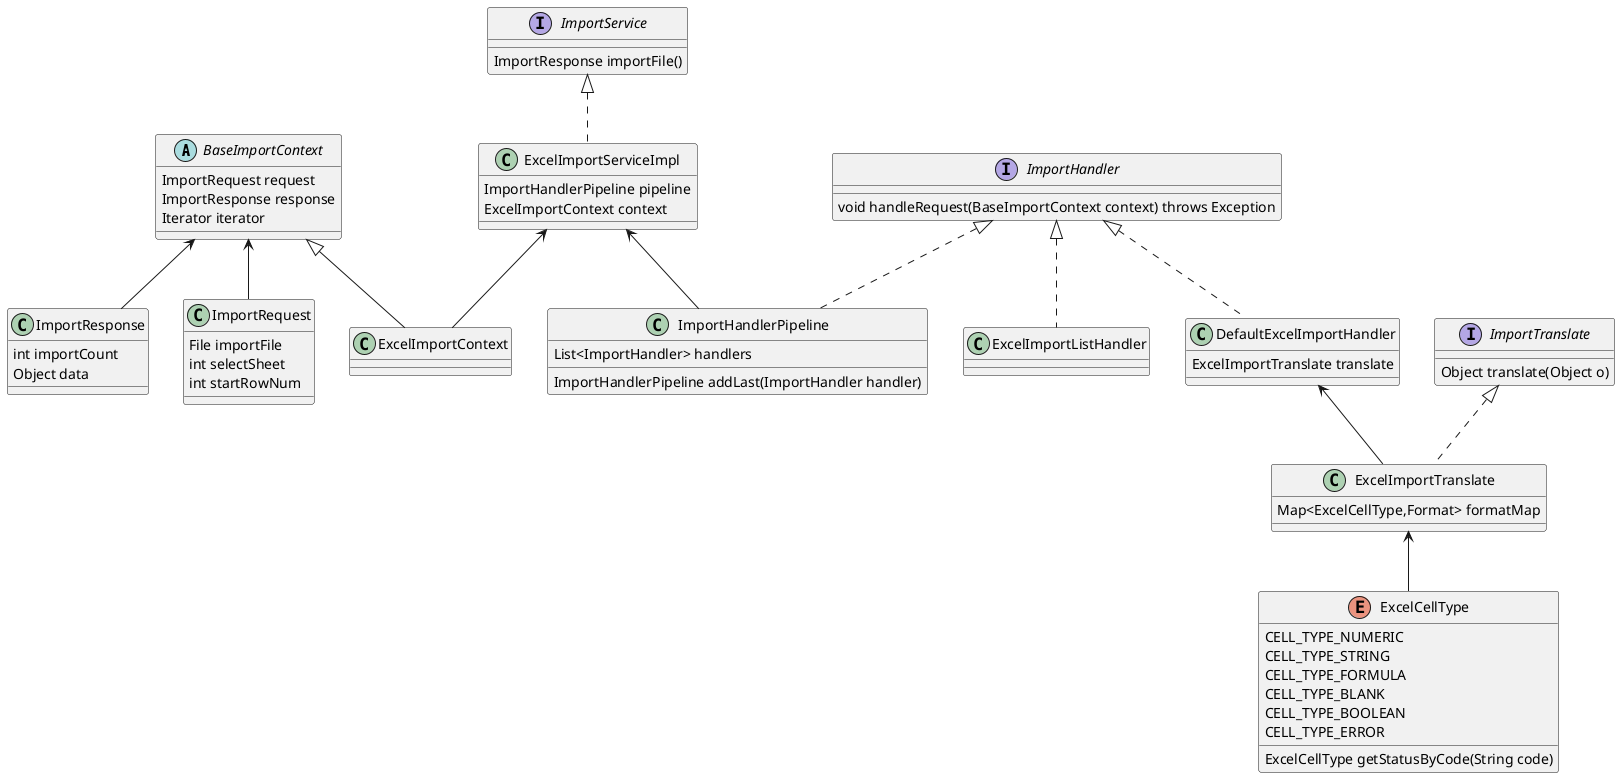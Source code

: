 @startuml
abstract class BaseImportContext {
    ImportRequest request
    ImportResponse response
    Iterator iterator
}
class ExcelImportContext extends BaseImportContext {
}
interface ImportHandler {
    void handleRequest(BaseImportContext context) throws Exception
}
interface ImportService {
    ImportResponse importFile()
}
interface ImportTranslate {
    Object translate(Object o)
}
class ExcelImportTranslate implements ImportTranslate {
    Map<ExcelCellType,Format> formatMap
}
class ImportHandlerPipeline implements ImportHandler {
    List<ImportHandler> handlers
    ImportHandlerPipeline addLast(ImportHandler handler)
}
class ExcelImportListHandler implements ImportHandler {
}
class DefaultExcelImportHandler implements ImportHandler {
    ExcelImportTranslate translate
}
class ExcelImportServiceImpl implements ImportService {
    ImportHandlerPipeline pipeline
    ExcelImportContext context
}
enum ExcelCellType {
    CELL_TYPE_NUMERIC
    CELL_TYPE_STRING
    CELL_TYPE_FORMULA
    CELL_TYPE_BLANK
    CELL_TYPE_BOOLEAN
    CELL_TYPE_ERROR
    ExcelCellType getStatusByCode(String code)
}
class ImportResponse {
    int importCount
    Object data
}
class ImportRequest {
    File importFile
    int selectSheet
    int startRowNum
}
ExcelImportServiceImpl <-- ExcelImportContext
ExcelImportServiceImpl <-- ImportHandlerPipeline
DefaultExcelImportHandler <-- ExcelImportTranslate
ExcelImportTranslate <-- ExcelCellType
BaseImportContext <-- ImportResponse
BaseImportContext <-- ImportRequest

@enduml